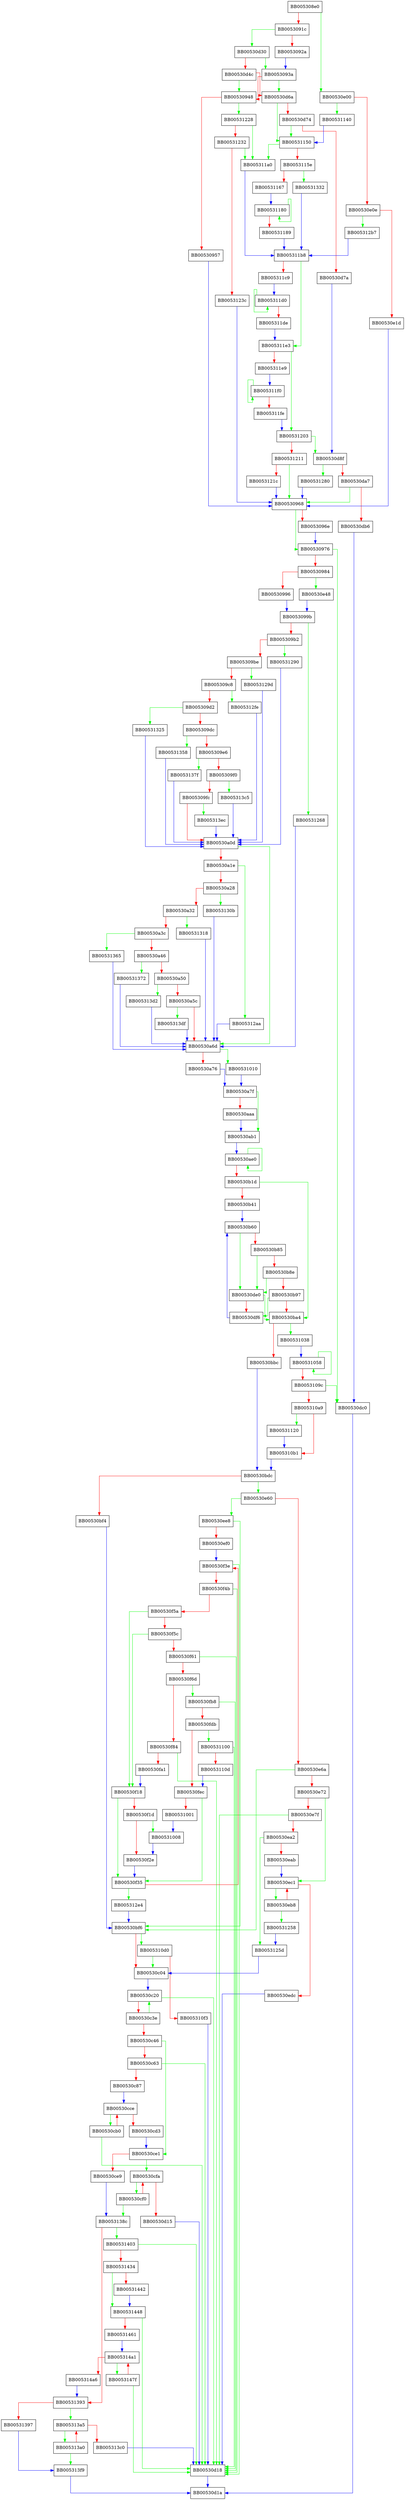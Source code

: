digraph fmtfp {
  node [shape="box"];
  graph [splines=ortho];
  BB005308e0 -> BB00530e00 [color="green"];
  BB005308e0 -> BB0053091c [color="red"];
  BB0053091c -> BB00530d30 [color="green"];
  BB0053091c -> BB0053092a [color="red"];
  BB0053092a -> BB0053093a [color="blue"];
  BB0053093a -> BB00530d6a [color="green"];
  BB0053093a -> BB00530948 [color="red"];
  BB00530948 -> BB00531228 [color="green"];
  BB00530948 -> BB00530957 [color="red"];
  BB00530957 -> BB00530968 [color="blue"];
  BB00530968 -> BB00530976 [color="green"];
  BB00530968 -> BB0053096e [color="red"];
  BB0053096e -> BB00530976 [color="blue"];
  BB00530976 -> BB00530dc0 [color="green"];
  BB00530976 -> BB00530984 [color="red"];
  BB00530984 -> BB00530e48 [color="green"];
  BB00530984 -> BB00530996 [color="red"];
  BB00530996 -> BB0053099b [color="blue"];
  BB0053099b -> BB00531268 [color="green"];
  BB0053099b -> BB005309b2 [color="red"];
  BB005309b2 -> BB00531290 [color="green"];
  BB005309b2 -> BB005309be [color="red"];
  BB005309be -> BB0053129d [color="green"];
  BB005309be -> BB005309c8 [color="red"];
  BB005309c8 -> BB005312fe [color="green"];
  BB005309c8 -> BB005309d2 [color="red"];
  BB005309d2 -> BB00531325 [color="green"];
  BB005309d2 -> BB005309dc [color="red"];
  BB005309dc -> BB00531358 [color="green"];
  BB005309dc -> BB005309e6 [color="red"];
  BB005309e6 -> BB0053137f [color="green"];
  BB005309e6 -> BB005309f0 [color="red"];
  BB005309f0 -> BB005313c5 [color="green"];
  BB005309f0 -> BB005309fc [color="red"];
  BB005309fc -> BB005313ec [color="green"];
  BB005309fc -> BB00530a0d [color="red"];
  BB00530a0d -> BB00530a6d [color="green"];
  BB00530a0d -> BB00530a1e [color="red"];
  BB00530a1e -> BB005312aa [color="green"];
  BB00530a1e -> BB00530a28 [color="red"];
  BB00530a28 -> BB0053130b [color="green"];
  BB00530a28 -> BB00530a32 [color="red"];
  BB00530a32 -> BB00531318 [color="green"];
  BB00530a32 -> BB00530a3c [color="red"];
  BB00530a3c -> BB00531365 [color="green"];
  BB00530a3c -> BB00530a46 [color="red"];
  BB00530a46 -> BB00531372 [color="green"];
  BB00530a46 -> BB00530a50 [color="red"];
  BB00530a50 -> BB005313d2 [color="green"];
  BB00530a50 -> BB00530a5c [color="red"];
  BB00530a5c -> BB005313df [color="green"];
  BB00530a5c -> BB00530a6d [color="red"];
  BB00530a6d -> BB00531010 [color="green"];
  BB00530a6d -> BB00530a76 [color="red"];
  BB00530a76 -> BB00530a7f [color="blue"];
  BB00530a7f -> BB00530ab1 [color="green"];
  BB00530a7f -> BB00530aaa [color="red"];
  BB00530aaa -> BB00530ab1 [color="blue"];
  BB00530ab1 -> BB00530ae0 [color="blue"];
  BB00530ae0 -> BB00530ae0 [color="green"];
  BB00530ae0 -> BB00530b1d [color="red"];
  BB00530b1d -> BB00530ba4 [color="green"];
  BB00530b1d -> BB00530b41 [color="red"];
  BB00530b41 -> BB00530b60 [color="blue"];
  BB00530b60 -> BB00530de0 [color="green"];
  BB00530b60 -> BB00530b85 [color="red"];
  BB00530b85 -> BB00530de0 [color="green"];
  BB00530b85 -> BB00530b8e [color="red"];
  BB00530b8e -> BB00530de0 [color="green"];
  BB00530b8e -> BB00530b97 [color="red"];
  BB00530b97 -> BB00530df6 [color="green"];
  BB00530b97 -> BB00530ba4 [color="red"];
  BB00530ba4 -> BB00531038 [color="green"];
  BB00530ba4 -> BB00530bbc [color="red"];
  BB00530bbc -> BB00530bdc [color="blue"];
  BB00530bdc -> BB00530e60 [color="green"];
  BB00530bdc -> BB00530bf4 [color="red"];
  BB00530bf4 -> BB00530bf6 [color="blue"];
  BB00530bf6 -> BB005310d0 [color="green"];
  BB00530bf6 -> BB00530c04 [color="red"];
  BB00530c04 -> BB00530c20 [color="blue"];
  BB00530c20 -> BB00530d18 [color="green"];
  BB00530c20 -> BB00530c3e [color="red"];
  BB00530c3e -> BB00530c20 [color="green"];
  BB00530c3e -> BB00530c46 [color="red"];
  BB00530c46 -> BB00530ce1 [color="green"];
  BB00530c46 -> BB00530c63 [color="red"];
  BB00530c63 -> BB00530d18 [color="green"];
  BB00530c63 -> BB00530c87 [color="red"];
  BB00530c87 -> BB00530cce [color="blue"];
  BB00530cb0 -> BB00530d18 [color="green"];
  BB00530cb0 -> BB00530cce [color="red"];
  BB00530cce -> BB00530cb0 [color="green"];
  BB00530cce -> BB00530cd3 [color="red"];
  BB00530cd3 -> BB00530ce1 [color="blue"];
  BB00530ce1 -> BB00530cfa [color="green"];
  BB00530ce1 -> BB00530ce9 [color="red"];
  BB00530ce9 -> BB0053138c [color="blue"];
  BB00530cf0 -> BB0053138c [color="green"];
  BB00530cf0 -> BB00530cfa [color="red"];
  BB00530cfa -> BB00530cf0 [color="green"];
  BB00530cfa -> BB00530d15 [color="red"];
  BB00530d15 -> BB00530d18 [color="blue"];
  BB00530d18 -> BB00530d1a [color="blue"];
  BB00530d30 -> BB0053093a [color="green"];
  BB00530d30 -> BB00530d4c [color="red"];
  BB00530d4c -> BB00530948 [color="green"];
  BB00530d4c -> BB00530d6a [color="red"];
  BB00530d6a -> BB00531150 [color="green"];
  BB00530d6a -> BB00530d74 [color="red"];
  BB00530d74 -> BB00531150 [color="green"];
  BB00530d74 -> BB00530d7a [color="red"];
  BB00530d7a -> BB00530d8f [color="blue"];
  BB00530d8f -> BB00531280 [color="green"];
  BB00530d8f -> BB00530da7 [color="red"];
  BB00530da7 -> BB00530968 [color="green"];
  BB00530da7 -> BB00530db6 [color="red"];
  BB00530db6 -> BB00530dc0 [color="blue"];
  BB00530dc0 -> BB00530d1a [color="blue"];
  BB00530de0 -> BB00530ba4 [color="green"];
  BB00530de0 -> BB00530df6 [color="red"];
  BB00530df6 -> BB00530b60 [color="blue"];
  BB00530e00 -> BB00531140 [color="green"];
  BB00530e00 -> BB00530e0e [color="red"];
  BB00530e0e -> BB005312b7 [color="green"];
  BB00530e0e -> BB00530e1d [color="red"];
  BB00530e1d -> BB00530968 [color="blue"];
  BB00530e48 -> BB0053099b [color="blue"];
  BB00530e60 -> BB00530ee8 [color="green"];
  BB00530e60 -> BB00530e6a [color="red"];
  BB00530e6a -> BB00530bf6 [color="green"];
  BB00530e6a -> BB00530e72 [color="red"];
  BB00530e72 -> BB00530ec1 [color="green"];
  BB00530e72 -> BB00530e7f [color="red"];
  BB00530e7f -> BB00530d18 [color="green"];
  BB00530e7f -> BB00530ea2 [color="red"];
  BB00530ea2 -> BB0053125d [color="green"];
  BB00530ea2 -> BB00530eab [color="red"];
  BB00530eab -> BB00530ec1 [color="blue"];
  BB00530eb8 -> BB00531258 [color="green"];
  BB00530eb8 -> BB00530ec1 [color="red"];
  BB00530ec1 -> BB00530eb8 [color="green"];
  BB00530ec1 -> BB00530edc [color="red"];
  BB00530edc -> BB00530d18 [color="blue"];
  BB00530ee8 -> BB00530bf6 [color="green"];
  BB00530ee8 -> BB00530ef0 [color="red"];
  BB00530ef0 -> BB00530f3e [color="blue"];
  BB00530f18 -> BB00530f35 [color="green"];
  BB00530f18 -> BB00530f1d [color="red"];
  BB00530f1d -> BB00531008 [color="green"];
  BB00530f1d -> BB00530f2e [color="red"];
  BB00530f2e -> BB00530f35 [color="blue"];
  BB00530f35 -> BB005312e4 [color="green"];
  BB00530f35 -> BB00530f3e [color="red"];
  BB00530f3e -> BB00530d18 [color="green"];
  BB00530f3e -> BB00530f4b [color="red"];
  BB00530f4b -> BB00530d18 [color="green"];
  BB00530f4b -> BB00530f5a [color="red"];
  BB00530f5a -> BB00530f18 [color="green"];
  BB00530f5a -> BB00530f5c [color="red"];
  BB00530f5c -> BB00530f18 [color="green"];
  BB00530f5c -> BB00530f61 [color="red"];
  BB00530f61 -> BB00530d18 [color="green"];
  BB00530f61 -> BB00530f6d [color="red"];
  BB00530f6d -> BB00530fb8 [color="green"];
  BB00530f6d -> BB00530f84 [color="red"];
  BB00530f84 -> BB00530d18 [color="green"];
  BB00530f84 -> BB00530fa1 [color="red"];
  BB00530fa1 -> BB00530f18 [color="blue"];
  BB00530fb8 -> BB00530d18 [color="green"];
  BB00530fb8 -> BB00530fdb [color="red"];
  BB00530fdb -> BB00531100 [color="green"];
  BB00530fdb -> BB00530fec [color="red"];
  BB00530fec -> BB00530f35 [color="green"];
  BB00530fec -> BB00531001 [color="red"];
  BB00531001 -> BB00531008 [color="blue"];
  BB00531008 -> BB00530f2e [color="blue"];
  BB00531010 -> BB00530a7f [color="blue"];
  BB00531038 -> BB00531058 [color="blue"];
  BB00531058 -> BB00531058 [color="green"];
  BB00531058 -> BB0053109c [color="red"];
  BB0053109c -> BB00530dc0 [color="green"];
  BB0053109c -> BB005310a9 [color="red"];
  BB005310a9 -> BB00531120 [color="green"];
  BB005310a9 -> BB005310b1 [color="red"];
  BB005310b1 -> BB00530bdc [color="blue"];
  BB005310d0 -> BB00530c04 [color="green"];
  BB005310d0 -> BB005310f3 [color="red"];
  BB005310f3 -> BB00530d18 [color="blue"];
  BB00531100 -> BB00530d18 [color="green"];
  BB00531100 -> BB0053110d [color="red"];
  BB0053110d -> BB00530fec [color="blue"];
  BB00531120 -> BB005310b1 [color="blue"];
  BB00531140 -> BB00531150 [color="blue"];
  BB00531150 -> BB005311a0 [color="green"];
  BB00531150 -> BB0053115e [color="red"];
  BB0053115e -> BB00531332 [color="green"];
  BB0053115e -> BB00531167 [color="red"];
  BB00531167 -> BB00531180 [color="blue"];
  BB00531180 -> BB00531180 [color="green"];
  BB00531180 -> BB00531189 [color="red"];
  BB00531189 -> BB005311b8 [color="blue"];
  BB005311a0 -> BB005311b8 [color="blue"];
  BB005311b8 -> BB005311e3 [color="green"];
  BB005311b8 -> BB005311c9 [color="red"];
  BB005311c9 -> BB005311d0 [color="blue"];
  BB005311d0 -> BB005311d0 [color="green"];
  BB005311d0 -> BB005311de [color="red"];
  BB005311de -> BB005311e3 [color="blue"];
  BB005311e3 -> BB00531203 [color="green"];
  BB005311e3 -> BB005311e9 [color="red"];
  BB005311e9 -> BB005311f0 [color="blue"];
  BB005311f0 -> BB005311f0 [color="green"];
  BB005311f0 -> BB005311fe [color="red"];
  BB005311fe -> BB00531203 [color="blue"];
  BB00531203 -> BB00530d8f [color="green"];
  BB00531203 -> BB00531211 [color="red"];
  BB00531211 -> BB00530968 [color="green"];
  BB00531211 -> BB0053121c [color="red"];
  BB0053121c -> BB00530968 [color="blue"];
  BB00531228 -> BB005311a0 [color="green"];
  BB00531228 -> BB00531232 [color="red"];
  BB00531232 -> BB005311a0 [color="green"];
  BB00531232 -> BB0053123c [color="red"];
  BB0053123c -> BB00530968 [color="blue"];
  BB00531258 -> BB0053125d [color="blue"];
  BB0053125d -> BB00530c04 [color="blue"];
  BB00531268 -> BB00530a6d [color="blue"];
  BB00531280 -> BB00530968 [color="blue"];
  BB00531290 -> BB00530a0d [color="blue"];
  BB0053129d -> BB00530a0d [color="blue"];
  BB005312aa -> BB00530a6d [color="blue"];
  BB005312b7 -> BB005311b8 [color="blue"];
  BB005312e4 -> BB00530bf6 [color="blue"];
  BB005312fe -> BB00530a0d [color="blue"];
  BB0053130b -> BB00530a6d [color="blue"];
  BB00531318 -> BB00530a6d [color="blue"];
  BB00531325 -> BB00530a0d [color="blue"];
  BB00531332 -> BB005311b8 [color="blue"];
  BB00531358 -> BB00530a0d [color="blue"];
  BB00531365 -> BB00530a6d [color="blue"];
  BB00531372 -> BB00530a6d [color="blue"];
  BB0053137f -> BB00530a0d [color="blue"];
  BB0053138c -> BB00531403 [color="green"];
  BB0053138c -> BB00531393 [color="red"];
  BB00531393 -> BB005313a5 [color="green"];
  BB00531393 -> BB00531397 [color="red"];
  BB00531397 -> BB005313f9 [color="blue"];
  BB005313a0 -> BB005313f9 [color="green"];
  BB005313a0 -> BB005313a5 [color="red"];
  BB005313a5 -> BB005313a0 [color="green"];
  BB005313a5 -> BB005313c0 [color="red"];
  BB005313c0 -> BB00530d18 [color="blue"];
  BB005313c5 -> BB00530a0d [color="blue"];
  BB005313d2 -> BB00530a6d [color="blue"];
  BB005313df -> BB00530a6d [color="blue"];
  BB005313ec -> BB00530a0d [color="blue"];
  BB005313f9 -> BB00530d1a [color="blue"];
  BB00531403 -> BB00530d18 [color="green"];
  BB00531403 -> BB00531434 [color="red"];
  BB00531434 -> BB00531448 [color="green"];
  BB00531434 -> BB00531442 [color="red"];
  BB00531442 -> BB00531448 [color="blue"];
  BB00531448 -> BB00530d18 [color="green"];
  BB00531448 -> BB00531461 [color="red"];
  BB00531461 -> BB005314a1 [color="blue"];
  BB0053147f -> BB00530d18 [color="green"];
  BB0053147f -> BB005314a1 [color="red"];
  BB005314a1 -> BB0053147f [color="green"];
  BB005314a1 -> BB005314a6 [color="red"];
  BB005314a6 -> BB00531393 [color="blue"];
}